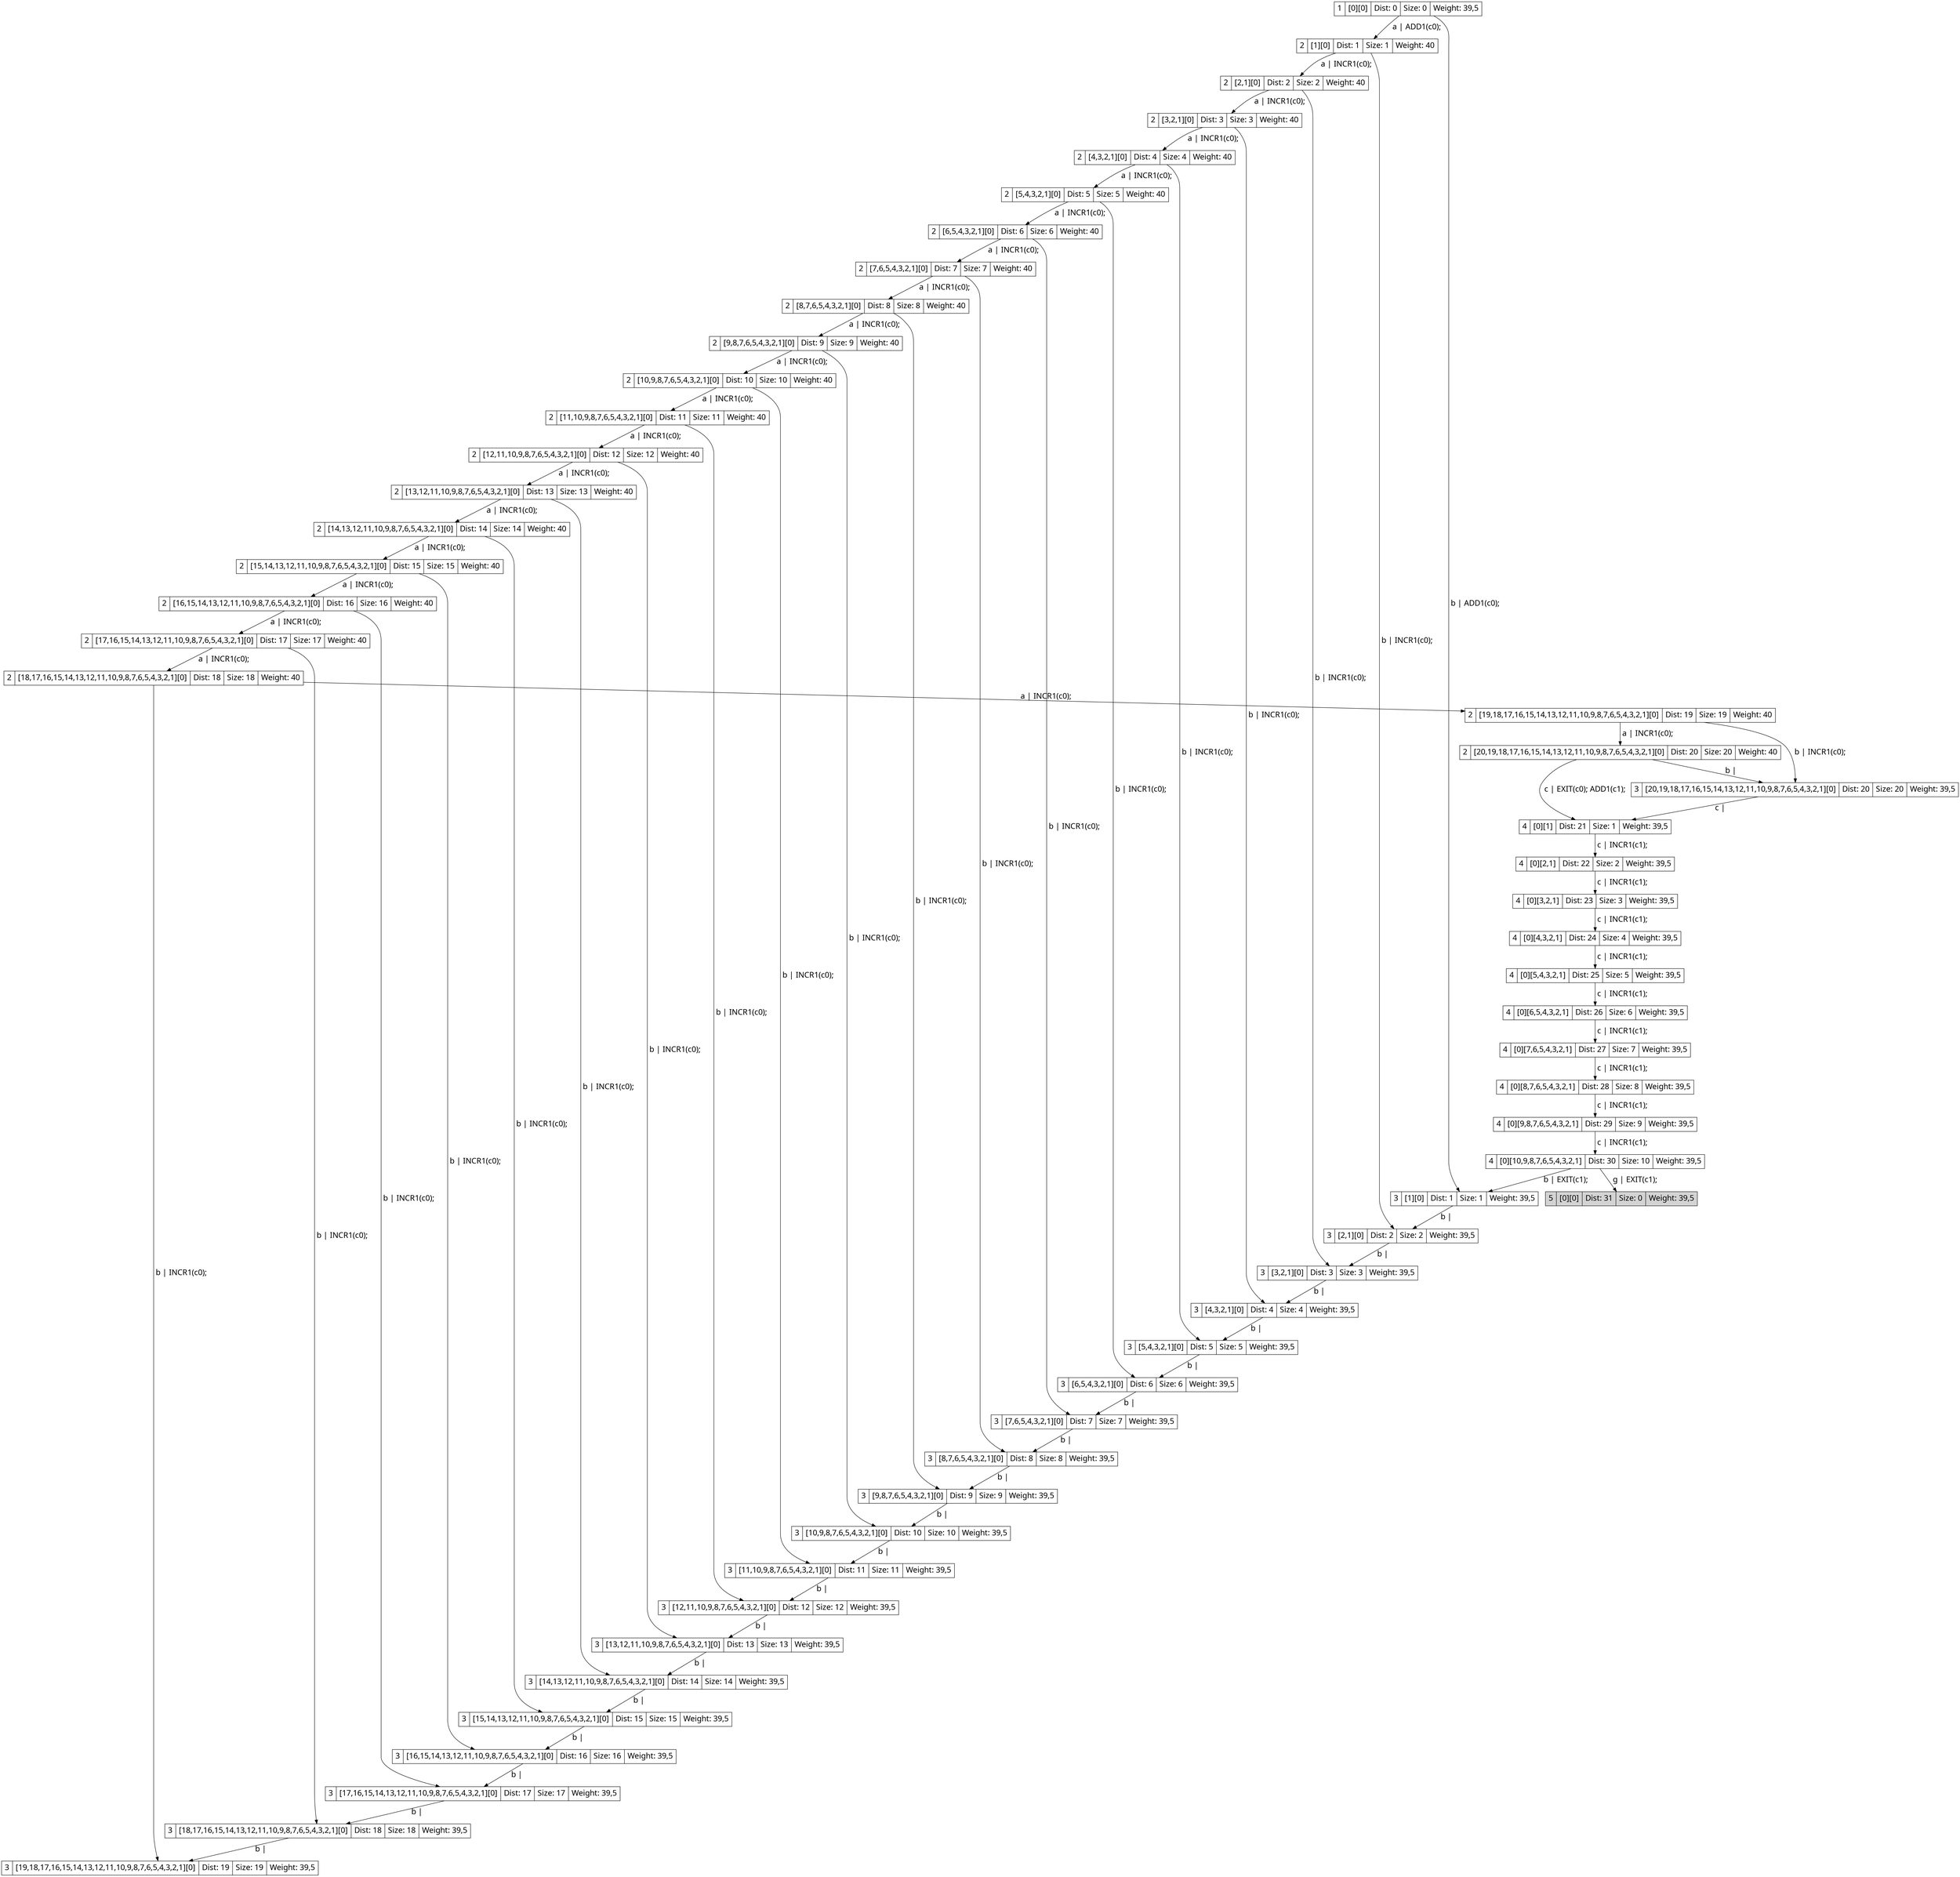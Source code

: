 digraph g{
node[shape=record fontname=Calibri fontsize = 20]
edge[fontname = Calibri fontsize = 20]
0->1[label=" a | ADD1(c0); "]
0[label="1 | [0][0] | Dist: 0 | Size: 0 | Weight: 39,5"]
1[label="2 | [1][0] | Dist: 1 | Size: 1 | Weight: 40"]
0->2[label=" b | ADD1(c0); "]
0[label="1 | [0][0] | Dist: 0 | Size: 0 | Weight: 39,5"]
2[label="3 | [1][0] | Dist: 1 | Size: 1 | Weight: 39,5"]
1->3[label=" a | INCR1(c0); "]
1[label="2 | [1][0] | Dist: 1 | Size: 1 | Weight: 40"]
3[label="2 | [2,1][0] | Dist: 2 | Size: 2 | Weight: 40"]
1->4[label=" b | INCR1(c0); "]
1[label="2 | [1][0] | Dist: 1 | Size: 1 | Weight: 40"]
4[label="3 | [2,1][0] | Dist: 2 | Size: 2 | Weight: 39,5"]
3->5[label=" a | INCR1(c0); "]
3[label="2 | [2,1][0] | Dist: 2 | Size: 2 | Weight: 40"]
5[label="2 | [3,2,1][0] | Dist: 3 | Size: 3 | Weight: 40"]
3->6[label=" b | INCR1(c0); "]
3[label="2 | [2,1][0] | Dist: 2 | Size: 2 | Weight: 40"]
6[label="3 | [3,2,1][0] | Dist: 3 | Size: 3 | Weight: 39,5"]
5->7[label=" a | INCR1(c0); "]
5[label="2 | [3,2,1][0] | Dist: 3 | Size: 3 | Weight: 40"]
7[label="2 | [4,3,2,1][0] | Dist: 4 | Size: 4 | Weight: 40"]
5->8[label=" b | INCR1(c0); "]
5[label="2 | [3,2,1][0] | Dist: 3 | Size: 3 | Weight: 40"]
8[label="3 | [4,3,2,1][0] | Dist: 4 | Size: 4 | Weight: 39,5"]
7->9[label=" a | INCR1(c0); "]
7[label="2 | [4,3,2,1][0] | Dist: 4 | Size: 4 | Weight: 40"]
9[label="2 | [5,4,3,2,1][0] | Dist: 5 | Size: 5 | Weight: 40"]
7->10[label=" b | INCR1(c0); "]
7[label="2 | [4,3,2,1][0] | Dist: 4 | Size: 4 | Weight: 40"]
10[label="3 | [5,4,3,2,1][0] | Dist: 5 | Size: 5 | Weight: 39,5"]
9->11[label=" a | INCR1(c0); "]
9[label="2 | [5,4,3,2,1][0] | Dist: 5 | Size: 5 | Weight: 40"]
11[label="2 | [6,5,4,3,2,1][0] | Dist: 6 | Size: 6 | Weight: 40"]
9->12[label=" b | INCR1(c0); "]
9[label="2 | [5,4,3,2,1][0] | Dist: 5 | Size: 5 | Weight: 40"]
12[label="3 | [6,5,4,3,2,1][0] | Dist: 6 | Size: 6 | Weight: 39,5"]
11->13[label=" a | INCR1(c0); "]
11[label="2 | [6,5,4,3,2,1][0] | Dist: 6 | Size: 6 | Weight: 40"]
13[label="2 | [7,6,5,4,3,2,1][0] | Dist: 7 | Size: 7 | Weight: 40"]
11->14[label=" b | INCR1(c0); "]
11[label="2 | [6,5,4,3,2,1][0] | Dist: 6 | Size: 6 | Weight: 40"]
14[label="3 | [7,6,5,4,3,2,1][0] | Dist: 7 | Size: 7 | Weight: 39,5"]
13->15[label=" a | INCR1(c0); "]
13[label="2 | [7,6,5,4,3,2,1][0] | Dist: 7 | Size: 7 | Weight: 40"]
15[label="2 | [8,7,6,5,4,3,2,1][0] | Dist: 8 | Size: 8 | Weight: 40"]
13->16[label=" b | INCR1(c0); "]
13[label="2 | [7,6,5,4,3,2,1][0] | Dist: 7 | Size: 7 | Weight: 40"]
16[label="3 | [8,7,6,5,4,3,2,1][0] | Dist: 8 | Size: 8 | Weight: 39,5"]
15->17[label=" a | INCR1(c0); "]
15[label="2 | [8,7,6,5,4,3,2,1][0] | Dist: 8 | Size: 8 | Weight: 40"]
17[label="2 | [9,8,7,6,5,4,3,2,1][0] | Dist: 9 | Size: 9 | Weight: 40"]
15->18[label=" b | INCR1(c0); "]
15[label="2 | [8,7,6,5,4,3,2,1][0] | Dist: 8 | Size: 8 | Weight: 40"]
18[label="3 | [9,8,7,6,5,4,3,2,1][0] | Dist: 9 | Size: 9 | Weight: 39,5"]
17->19[label=" a | INCR1(c0); "]
17[label="2 | [9,8,7,6,5,4,3,2,1][0] | Dist: 9 | Size: 9 | Weight: 40"]
19[label="2 | [10,9,8,7,6,5,4,3,2,1][0] | Dist: 10 | Size: 10 | Weight: 40"]
17->20[label=" b | INCR1(c0); "]
17[label="2 | [9,8,7,6,5,4,3,2,1][0] | Dist: 9 | Size: 9 | Weight: 40"]
20[label="3 | [10,9,8,7,6,5,4,3,2,1][0] | Dist: 10 | Size: 10 | Weight: 39,5"]
19->21[label=" a | INCR1(c0); "]
19[label="2 | [10,9,8,7,6,5,4,3,2,1][0] | Dist: 10 | Size: 10 | Weight: 40"]
21[label="2 | [11,10,9,8,7,6,5,4,3,2,1][0] | Dist: 11 | Size: 11 | Weight: 40"]
19->22[label=" b | INCR1(c0); "]
19[label="2 | [10,9,8,7,6,5,4,3,2,1][0] | Dist: 10 | Size: 10 | Weight: 40"]
22[label="3 | [11,10,9,8,7,6,5,4,3,2,1][0] | Dist: 11 | Size: 11 | Weight: 39,5"]
21->23[label=" a | INCR1(c0); "]
21[label="2 | [11,10,9,8,7,6,5,4,3,2,1][0] | Dist: 11 | Size: 11 | Weight: 40"]
23[label="2 | [12,11,10,9,8,7,6,5,4,3,2,1][0] | Dist: 12 | Size: 12 | Weight: 40"]
21->24[label=" b | INCR1(c0); "]
21[label="2 | [11,10,9,8,7,6,5,4,3,2,1][0] | Dist: 11 | Size: 11 | Weight: 40"]
24[label="3 | [12,11,10,9,8,7,6,5,4,3,2,1][0] | Dist: 12 | Size: 12 | Weight: 39,5"]
23->25[label=" a | INCR1(c0); "]
23[label="2 | [12,11,10,9,8,7,6,5,4,3,2,1][0] | Dist: 12 | Size: 12 | Weight: 40"]
25[label="2 | [13,12,11,10,9,8,7,6,5,4,3,2,1][0] | Dist: 13 | Size: 13 | Weight: 40"]
23->26[label=" b | INCR1(c0); "]
23[label="2 | [12,11,10,9,8,7,6,5,4,3,2,1][0] | Dist: 12 | Size: 12 | Weight: 40"]
26[label="3 | [13,12,11,10,9,8,7,6,5,4,3,2,1][0] | Dist: 13 | Size: 13 | Weight: 39,5"]
25->27[label=" a | INCR1(c0); "]
25[label="2 | [13,12,11,10,9,8,7,6,5,4,3,2,1][0] | Dist: 13 | Size: 13 | Weight: 40"]
27[label="2 | [14,13,12,11,10,9,8,7,6,5,4,3,2,1][0] | Dist: 14 | Size: 14 | Weight: 40"]
25->28[label=" b | INCR1(c0); "]
25[label="2 | [13,12,11,10,9,8,7,6,5,4,3,2,1][0] | Dist: 13 | Size: 13 | Weight: 40"]
28[label="3 | [14,13,12,11,10,9,8,7,6,5,4,3,2,1][0] | Dist: 14 | Size: 14 | Weight: 39,5"]
27->29[label=" a | INCR1(c0); "]
27[label="2 | [14,13,12,11,10,9,8,7,6,5,4,3,2,1][0] | Dist: 14 | Size: 14 | Weight: 40"]
29[label="2 | [15,14,13,12,11,10,9,8,7,6,5,4,3,2,1][0] | Dist: 15 | Size: 15 | Weight: 40"]
27->30[label=" b | INCR1(c0); "]
27[label="2 | [14,13,12,11,10,9,8,7,6,5,4,3,2,1][0] | Dist: 14 | Size: 14 | Weight: 40"]
30[label="3 | [15,14,13,12,11,10,9,8,7,6,5,4,3,2,1][0] | Dist: 15 | Size: 15 | Weight: 39,5"]
29->31[label=" a | INCR1(c0); "]
29[label="2 | [15,14,13,12,11,10,9,8,7,6,5,4,3,2,1][0] | Dist: 15 | Size: 15 | Weight: 40"]
31[label="2 | [16,15,14,13,12,11,10,9,8,7,6,5,4,3,2,1][0] | Dist: 16 | Size: 16 | Weight: 40"]
29->32[label=" b | INCR1(c0); "]
29[label="2 | [15,14,13,12,11,10,9,8,7,6,5,4,3,2,1][0] | Dist: 15 | Size: 15 | Weight: 40"]
32[label="3 | [16,15,14,13,12,11,10,9,8,7,6,5,4,3,2,1][0] | Dist: 16 | Size: 16 | Weight: 39,5"]
31->33[label=" a | INCR1(c0); "]
31[label="2 | [16,15,14,13,12,11,10,9,8,7,6,5,4,3,2,1][0] | Dist: 16 | Size: 16 | Weight: 40"]
33[label="2 | [17,16,15,14,13,12,11,10,9,8,7,6,5,4,3,2,1][0] | Dist: 17 | Size: 17 | Weight: 40"]
31->34[label=" b | INCR1(c0); "]
31[label="2 | [16,15,14,13,12,11,10,9,8,7,6,5,4,3,2,1][0] | Dist: 16 | Size: 16 | Weight: 40"]
34[label="3 | [17,16,15,14,13,12,11,10,9,8,7,6,5,4,3,2,1][0] | Dist: 17 | Size: 17 | Weight: 39,5"]
33->35[label=" a | INCR1(c0); "]
33[label="2 | [17,16,15,14,13,12,11,10,9,8,7,6,5,4,3,2,1][0] | Dist: 17 | Size: 17 | Weight: 40"]
35[label="2 | [18,17,16,15,14,13,12,11,10,9,8,7,6,5,4,3,2,1][0] | Dist: 18 | Size: 18 | Weight: 40"]
33->36[label=" b | INCR1(c0); "]
33[label="2 | [17,16,15,14,13,12,11,10,9,8,7,6,5,4,3,2,1][0] | Dist: 17 | Size: 17 | Weight: 40"]
36[label="3 | [18,17,16,15,14,13,12,11,10,9,8,7,6,5,4,3,2,1][0] | Dist: 18 | Size: 18 | Weight: 39,5"]
35->37[label=" a | INCR1(c0); "]
35[label="2 | [18,17,16,15,14,13,12,11,10,9,8,7,6,5,4,3,2,1][0] | Dist: 18 | Size: 18 | Weight: 40"]
37[label="2 | [19,18,17,16,15,14,13,12,11,10,9,8,7,6,5,4,3,2,1][0] | Dist: 19 | Size: 19 | Weight: 40"]
35->38[label=" b | INCR1(c0); "]
35[label="2 | [18,17,16,15,14,13,12,11,10,9,8,7,6,5,4,3,2,1][0] | Dist: 18 | Size: 18 | Weight: 40"]
38[label="3 | [19,18,17,16,15,14,13,12,11,10,9,8,7,6,5,4,3,2,1][0] | Dist: 19 | Size: 19 | Weight: 39,5"]
37->39[label=" a | INCR1(c0); "]
37[label="2 | [19,18,17,16,15,14,13,12,11,10,9,8,7,6,5,4,3,2,1][0] | Dist: 19 | Size: 19 | Weight: 40"]
39[label="2 | [20,19,18,17,16,15,14,13,12,11,10,9,8,7,6,5,4,3,2,1][0] | Dist: 20 | Size: 20 | Weight: 40"]
37->40[label=" b | INCR1(c0); "]
37[label="2 | [19,18,17,16,15,14,13,12,11,10,9,8,7,6,5,4,3,2,1][0] | Dist: 19 | Size: 19 | Weight: 40"]
40[label="3 | [20,19,18,17,16,15,14,13,12,11,10,9,8,7,6,5,4,3,2,1][0] | Dist: 20 | Size: 20 | Weight: 39,5"]
39->41[label=" c | EXIT(c0); ADD1(c1); "]
39[label="2 | [20,19,18,17,16,15,14,13,12,11,10,9,8,7,6,5,4,3,2,1][0] | Dist: 20 | Size: 20 | Weight: 40"]
41[label="4 | [0][1] | Dist: 21 | Size: 1 | Weight: 39,5"]
39->40[label=" b | "]
39[label="2 | [20,19,18,17,16,15,14,13,12,11,10,9,8,7,6,5,4,3,2,1][0] | Dist: 20 | Size: 20 | Weight: 40"]
40[label="3 | [20,19,18,17,16,15,14,13,12,11,10,9,8,7,6,5,4,3,2,1][0] | Dist: 20 | Size: 20 | Weight: 39,5"]
40->41[label=" c | "]
40[label="3 | [20,19,18,17,16,15,14,13,12,11,10,9,8,7,6,5,4,3,2,1][0] | Dist: 20 | Size: 20 | Weight: 39,5"]
41[label="4 | [0][1] | Dist: 21 | Size: 1 | Weight: 39,5"]
41->42[label=" c | INCR1(c1); "]
41[label="4 | [0][1] | Dist: 21 | Size: 1 | Weight: 39,5"]
42[label="4 | [0][2,1] | Dist: 22 | Size: 2 | Weight: 39,5"]
42->43[label=" c | INCR1(c1); "]
42[label="4 | [0][2,1] | Dist: 22 | Size: 2 | Weight: 39,5"]
43[label="4 | [0][3,2,1] | Dist: 23 | Size: 3 | Weight: 39,5"]
43->44[label=" c | INCR1(c1); "]
43[label="4 | [0][3,2,1] | Dist: 23 | Size: 3 | Weight: 39,5"]
44[label="4 | [0][4,3,2,1] | Dist: 24 | Size: 4 | Weight: 39,5"]
44->45[label=" c | INCR1(c1); "]
44[label="4 | [0][4,3,2,1] | Dist: 24 | Size: 4 | Weight: 39,5"]
45[label="4 | [0][5,4,3,2,1] | Dist: 25 | Size: 5 | Weight: 39,5"]
45->46[label=" c | INCR1(c1); "]
45[label="4 | [0][5,4,3,2,1] | Dist: 25 | Size: 5 | Weight: 39,5"]
46[label="4 | [0][6,5,4,3,2,1] | Dist: 26 | Size: 6 | Weight: 39,5"]
46->47[label=" c | INCR1(c1); "]
46[label="4 | [0][6,5,4,3,2,1] | Dist: 26 | Size: 6 | Weight: 39,5"]
47[label="4 | [0][7,6,5,4,3,2,1] | Dist: 27 | Size: 7 | Weight: 39,5"]
47->48[label=" c | INCR1(c1); "]
47[label="4 | [0][7,6,5,4,3,2,1] | Dist: 27 | Size: 7 | Weight: 39,5"]
48[label="4 | [0][8,7,6,5,4,3,2,1] | Dist: 28 | Size: 8 | Weight: 39,5"]
48->49[label=" c | INCR1(c1); "]
48[label="4 | [0][8,7,6,5,4,3,2,1] | Dist: 28 | Size: 8 | Weight: 39,5"]
49[label="4 | [0][9,8,7,6,5,4,3,2,1] | Dist: 29 | Size: 9 | Weight: 39,5"]
49->50[label=" c | INCR1(c1); "]
49[label="4 | [0][9,8,7,6,5,4,3,2,1] | Dist: 29 | Size: 9 | Weight: 39,5"]
50[label="4 | [0][10,9,8,7,6,5,4,3,2,1] | Dist: 30 | Size: 10 | Weight: 39,5"]
50->51[label=" g | EXIT(c1); "]
50[label="4 | [0][10,9,8,7,6,5,4,3,2,1] | Dist: 30 | Size: 10 | Weight: 39,5"]
51[label="5 | [0][0] | Dist: 31 | Size: 0 | Weight: 39,5"]
51[fillcolor = lightgrey, style=filled]
50->2[label=" b | EXIT(c1); "]
50[label="4 | [0][10,9,8,7,6,5,4,3,2,1] | Dist: 30 | Size: 10 | Weight: 39,5"]
2[label="3 | [1][0] | Dist: 1 | Size: 1 | Weight: 39,5"]
2->4[label=" b | "]
2[label="3 | [1][0] | Dist: 1 | Size: 1 | Weight: 39,5"]
4[label="3 | [2,1][0] | Dist: 2 | Size: 2 | Weight: 39,5"]
4->6[label=" b | "]
4[label="3 | [2,1][0] | Dist: 2 | Size: 2 | Weight: 39,5"]
6[label="3 | [3,2,1][0] | Dist: 3 | Size: 3 | Weight: 39,5"]
6->8[label=" b | "]
6[label="3 | [3,2,1][0] | Dist: 3 | Size: 3 | Weight: 39,5"]
8[label="3 | [4,3,2,1][0] | Dist: 4 | Size: 4 | Weight: 39,5"]
8->10[label=" b | "]
8[label="3 | [4,3,2,1][0] | Dist: 4 | Size: 4 | Weight: 39,5"]
10[label="3 | [5,4,3,2,1][0] | Dist: 5 | Size: 5 | Weight: 39,5"]
10->12[label=" b | "]
10[label="3 | [5,4,3,2,1][0] | Dist: 5 | Size: 5 | Weight: 39,5"]
12[label="3 | [6,5,4,3,2,1][0] | Dist: 6 | Size: 6 | Weight: 39,5"]
12->14[label=" b | "]
12[label="3 | [6,5,4,3,2,1][0] | Dist: 6 | Size: 6 | Weight: 39,5"]
14[label="3 | [7,6,5,4,3,2,1][0] | Dist: 7 | Size: 7 | Weight: 39,5"]
14->16[label=" b | "]
14[label="3 | [7,6,5,4,3,2,1][0] | Dist: 7 | Size: 7 | Weight: 39,5"]
16[label="3 | [8,7,6,5,4,3,2,1][0] | Dist: 8 | Size: 8 | Weight: 39,5"]
16->18[label=" b | "]
16[label="3 | [8,7,6,5,4,3,2,1][0] | Dist: 8 | Size: 8 | Weight: 39,5"]
18[label="3 | [9,8,7,6,5,4,3,2,1][0] | Dist: 9 | Size: 9 | Weight: 39,5"]
18->20[label=" b | "]
18[label="3 | [9,8,7,6,5,4,3,2,1][0] | Dist: 9 | Size: 9 | Weight: 39,5"]
20[label="3 | [10,9,8,7,6,5,4,3,2,1][0] | Dist: 10 | Size: 10 | Weight: 39,5"]
20->22[label=" b | "]
20[label="3 | [10,9,8,7,6,5,4,3,2,1][0] | Dist: 10 | Size: 10 | Weight: 39,5"]
22[label="3 | [11,10,9,8,7,6,5,4,3,2,1][0] | Dist: 11 | Size: 11 | Weight: 39,5"]
22->24[label=" b | "]
22[label="3 | [11,10,9,8,7,6,5,4,3,2,1][0] | Dist: 11 | Size: 11 | Weight: 39,5"]
24[label="3 | [12,11,10,9,8,7,6,5,4,3,2,1][0] | Dist: 12 | Size: 12 | Weight: 39,5"]
24->26[label=" b | "]
24[label="3 | [12,11,10,9,8,7,6,5,4,3,2,1][0] | Dist: 12 | Size: 12 | Weight: 39,5"]
26[label="3 | [13,12,11,10,9,8,7,6,5,4,3,2,1][0] | Dist: 13 | Size: 13 | Weight: 39,5"]
26->28[label=" b | "]
26[label="3 | [13,12,11,10,9,8,7,6,5,4,3,2,1][0] | Dist: 13 | Size: 13 | Weight: 39,5"]
28[label="3 | [14,13,12,11,10,9,8,7,6,5,4,3,2,1][0] | Dist: 14 | Size: 14 | Weight: 39,5"]
28->30[label=" b | "]
28[label="3 | [14,13,12,11,10,9,8,7,6,5,4,3,2,1][0] | Dist: 14 | Size: 14 | Weight: 39,5"]
30[label="3 | [15,14,13,12,11,10,9,8,7,6,5,4,3,2,1][0] | Dist: 15 | Size: 15 | Weight: 39,5"]
30->32[label=" b | "]
30[label="3 | [15,14,13,12,11,10,9,8,7,6,5,4,3,2,1][0] | Dist: 15 | Size: 15 | Weight: 39,5"]
32[label="3 | [16,15,14,13,12,11,10,9,8,7,6,5,4,3,2,1][0] | Dist: 16 | Size: 16 | Weight: 39,5"]
32->34[label=" b | "]
32[label="3 | [16,15,14,13,12,11,10,9,8,7,6,5,4,3,2,1][0] | Dist: 16 | Size: 16 | Weight: 39,5"]
34[label="3 | [17,16,15,14,13,12,11,10,9,8,7,6,5,4,3,2,1][0] | Dist: 17 | Size: 17 | Weight: 39,5"]
34->36[label=" b | "]
34[label="3 | [17,16,15,14,13,12,11,10,9,8,7,6,5,4,3,2,1][0] | Dist: 17 | Size: 17 | Weight: 39,5"]
36[label="3 | [18,17,16,15,14,13,12,11,10,9,8,7,6,5,4,3,2,1][0] | Dist: 18 | Size: 18 | Weight: 39,5"]
36->38[label=" b | "]
36[label="3 | [18,17,16,15,14,13,12,11,10,9,8,7,6,5,4,3,2,1][0] | Dist: 18 | Size: 18 | Weight: 39,5"]
38[label="3 | [19,18,17,16,15,14,13,12,11,10,9,8,7,6,5,4,3,2,1][0] | Dist: 19 | Size: 19 | Weight: 39,5"]}
